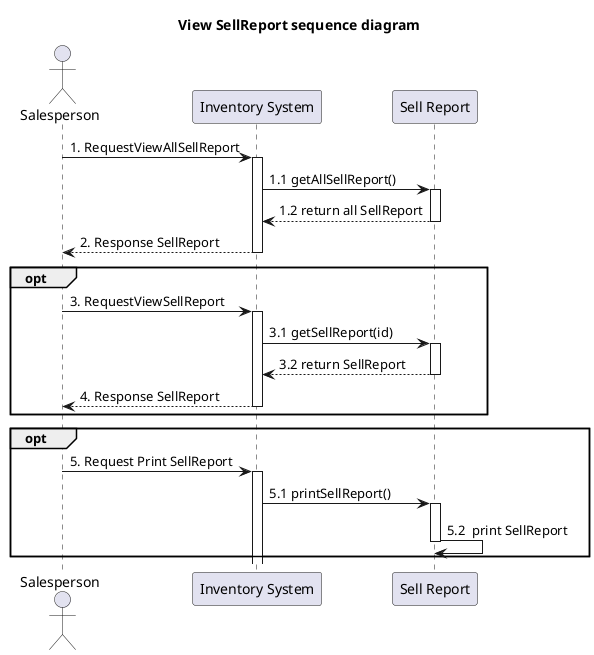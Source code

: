 @startuml
'example
title View SellReport sequence diagram

actor Salesperson as actorSalesperson
participant "Inventory System" as InventorySystem
'participant "Inventory" as classInventory
participant "Sell Report" as usecaseSellReport

actorSalesperson -> InventorySystem: 1. RequestViewAllSellReport
activate InventorySystem

'-------------- START view product ---------------
InventorySystem -> usecaseSellReport: 1.1 getAllSellReport()
activate usecaseSellReport

usecaseSellReport --> InventorySystem: 1.2 return all SellReport
deactivate usecaseSellReport

InventorySystem --> actorSalesperson : 2. Response SellReport

deactivate InventorySystem


opt
actorSalesperson -> InventorySystem: 3. RequestViewSellReport
activate InventorySystem

InventorySystem -> usecaseSellReport: 3.1 getSellReport(id)
activate usecaseSellReport

usecaseSellReport --> InventorySystem: 3.2 return SellReport
deactivate usecaseSellReport


'-------------- END view product ---------------

InventorySystem --> actorSalesperson : 4. Response SellReport

deactivate InventorySystem
end


opt
actorSalesperson -> InventorySystem : 5. Request Print SellReport

activate InventorySystem

InventorySystem -> usecaseSellReport : 5.1 printSellReport()
activate usecaseSellReport

usecaseSellReport -> usecaseSellReport : 5.2  print SellReport

deactivate usecaseSellReport

'deactivate InventorySystem
end




@enduml